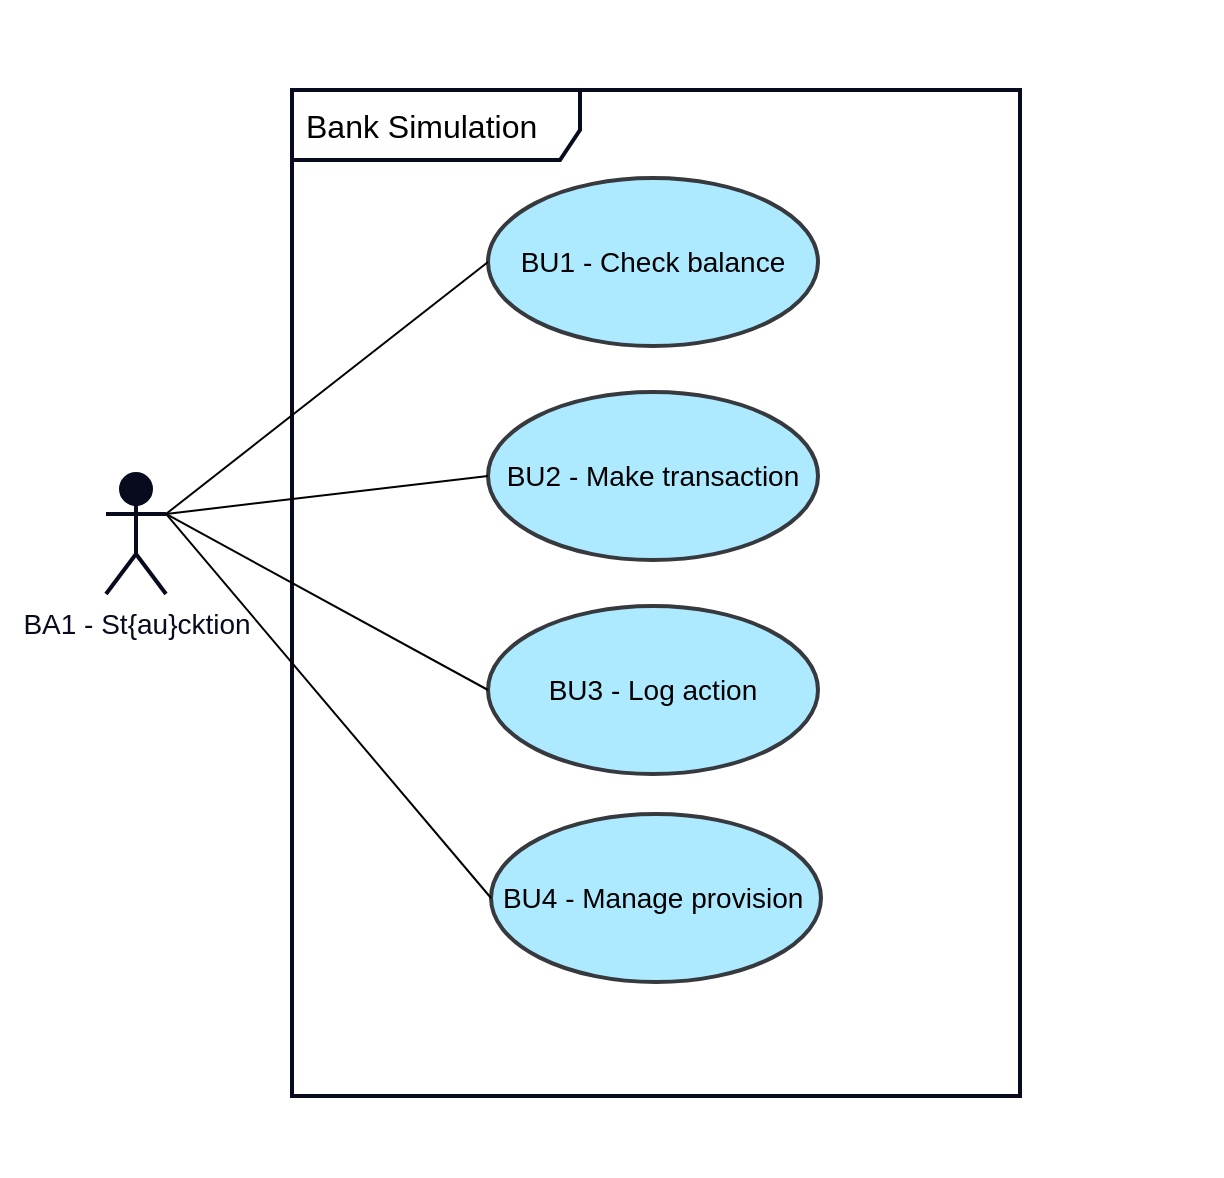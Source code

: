 <mxfile>
    <diagram id="NkEvDrXUQuuK_nOL2rht" name="Page-1">
        <mxGraphModel dx="1879" dy="1217" grid="0" gridSize="10" guides="1" tooltips="1" connect="1" arrows="1" fold="1" page="1" pageScale="1" pageWidth="850" pageHeight="1100" background="#FFFFFF" math="0" shadow="0">
            <root>
                <mxCell id="0"/>
                <mxCell id="1" parent="0"/>
                <mxCell id="89" value="" style="rounded=0;whiteSpace=wrap;html=1;strokeColor=#FFFFFF;strokeWidth=2;fontColor=#070B1D;fillColor=none;gradientColor=none;" parent="1" vertex="1">
                    <mxGeometry x="117" y="246" width="609" height="586" as="geometry"/>
                </mxCell>
                <mxCell id="65" value="&lt;font style=&quot;font-size: 16px;&quot;&gt;Bank Simulation&lt;/font&gt;" style="shape=umlFrame;whiteSpace=wrap;html=1;width=144;height=35;boundedLbl=1;verticalAlign=middle;align=left;spacingLeft=5;strokeWidth=2;swimlaneFillColor=none;perimeterSpacing=1;strokeColor=#070B1D;" parent="1" vertex="1">
                    <mxGeometry x="262" y="290" width="364" height="503" as="geometry"/>
                </mxCell>
                <mxCell id="31" value="&lt;font style=&quot;font-size: 14px;&quot;&gt;BU2 - Make transaction&lt;/font&gt;" style="ellipse;whiteSpace=wrap;html=1;strokeColor=#36393d;strokeWidth=2;fillColor=#ADE9FF;fontColor=#000000;" parent="1" vertex="1">
                    <mxGeometry x="360" y="441" width="165" height="84" as="geometry"/>
                </mxCell>
                <mxCell id="101" value="" style="endArrow=none;html=1;strokeColor=#000000;entryX=1;entryY=0.333;entryDx=0;entryDy=0;exitX=0;exitY=0.5;exitDx=0;exitDy=0;entryPerimeter=0;" parent="1" source="31" target="120" edge="1">
                    <mxGeometry width="50" height="50" relative="1" as="geometry">
                        <mxPoint x="377" y="943.5" as="sourcePoint"/>
                        <mxPoint x="223.0" y="970.0" as="targetPoint"/>
                    </mxGeometry>
                </mxCell>
                <mxCell id="120" value="&lt;font style=&quot;font-size: 14px;&quot; color=&quot;#070b1d&quot;&gt;BA1 - St{au}cktion&lt;br&gt;&lt;/font&gt;" style="shape=umlActor;verticalLabelPosition=bottom;verticalAlign=top;html=1;strokeColor=#070B1D;strokeWidth=2;fillColor=#070B1D;gradientColor=none;" parent="1" vertex="1">
                    <mxGeometry x="169" y="482" width="30" height="60" as="geometry"/>
                </mxCell>
                <mxCell id="204" value="&lt;font style=&quot;font-size: 14px;&quot;&gt;BU3 - Log action&lt;/font&gt;" style="ellipse;whiteSpace=wrap;html=1;strokeColor=#36393d;strokeWidth=2;fillColor=#ADE9FF;fontColor=#000000;" parent="1" vertex="1">
                    <mxGeometry x="360" y="548" width="165" height="84" as="geometry"/>
                </mxCell>
                <mxCell id="205" value="" style="endArrow=none;html=1;strokeColor=#000000;entryX=1;entryY=0.333;entryDx=0;entryDy=0;exitX=0;exitY=0.5;exitDx=0;exitDy=0;entryPerimeter=0;" parent="1" source="204" target="120" edge="1">
                    <mxGeometry width="50" height="50" relative="1" as="geometry">
                        <mxPoint x="380" y="1074.5" as="sourcePoint"/>
                        <mxPoint x="199" y="697" as="targetPoint"/>
                    </mxGeometry>
                </mxCell>
                <mxCell id="207" value="&lt;font style=&quot;font-size: 14px;&quot;&gt;BU1 - Check balance&lt;/font&gt;" style="ellipse;whiteSpace=wrap;html=1;strokeColor=#36393d;strokeWidth=2;fillColor=#ADE9FF;shadow=0;fontColor=#000000;" parent="1" vertex="1">
                    <mxGeometry x="360" y="334" width="165" height="84" as="geometry"/>
                </mxCell>
                <mxCell id="208" value="" style="endArrow=none;html=1;strokeColor=#000000;entryX=1;entryY=0.333;entryDx=0;entryDy=0;exitX=0;exitY=0.5;exitDx=0;exitDy=0;entryPerimeter=0;" parent="1" source="207" target="120" edge="1">
                    <mxGeometry width="50" height="50" relative="1" as="geometry">
                        <mxPoint x="394" y="1231.5" as="sourcePoint"/>
                        <mxPoint x="210" y="723" as="targetPoint"/>
                    </mxGeometry>
                </mxCell>
                <mxCell id="209" value="&lt;font style=&quot;font-size: 14px;&quot;&gt;BU4 - Manage provision&amp;nbsp;&lt;/font&gt;" style="ellipse;whiteSpace=wrap;html=1;strokeColor=#36393d;strokeWidth=2;fillColor=#ADE9FF;fontColor=#000000;" parent="1" vertex="1">
                    <mxGeometry x="361.5" y="652" width="165" height="84" as="geometry"/>
                </mxCell>
                <mxCell id="210" value="" style="endArrow=none;html=1;strokeColor=#000000;entryX=1;entryY=0.333;entryDx=0;entryDy=0;exitX=0;exitY=0.5;exitDx=0;exitDy=0;entryPerimeter=0;" parent="1" source="209" target="120" edge="1">
                    <mxGeometry width="50" height="50" relative="1" as="geometry">
                        <mxPoint x="404" y="1372.5" as="sourcePoint"/>
                        <mxPoint x="220" y="864" as="targetPoint"/>
                    </mxGeometry>
                </mxCell>
            </root>
        </mxGraphModel>
    </diagram>
</mxfile>